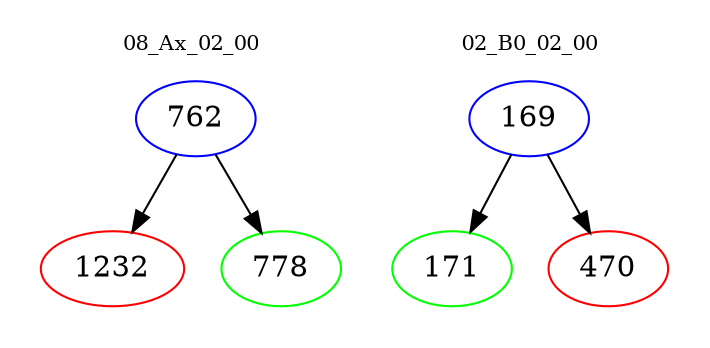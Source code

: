 digraph{
subgraph cluster_0 {
color = white
label = "08_Ax_02_00";
fontsize=10;
T0_762 [label="762", color="blue"]
T0_762 -> T0_1232 [color="black"]
T0_1232 [label="1232", color="red"]
T0_762 -> T0_778 [color="black"]
T0_778 [label="778", color="green"]
}
subgraph cluster_1 {
color = white
label = "02_B0_02_00";
fontsize=10;
T1_169 [label="169", color="blue"]
T1_169 -> T1_171 [color="black"]
T1_171 [label="171", color="green"]
T1_169 -> T1_470 [color="black"]
T1_470 [label="470", color="red"]
}
}
